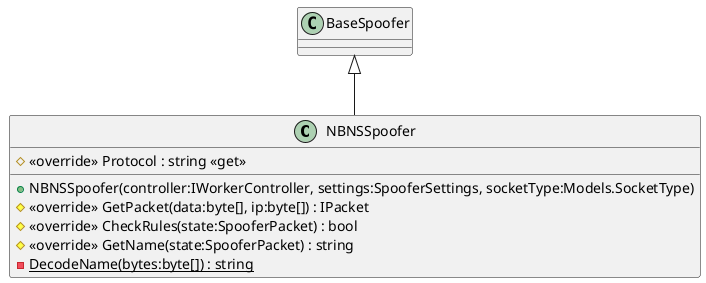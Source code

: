 @startuml
class NBNSSpoofer {
    # <<override>> Protocol : string <<get>>
    + NBNSSpoofer(controller:IWorkerController, settings:SpooferSettings, socketType:Models.SocketType)
    # <<override>> GetPacket(data:byte[], ip:byte[]) : IPacket
    # <<override>> CheckRules(state:SpooferPacket) : bool
    # <<override>> GetName(state:SpooferPacket) : string
    - {static} DecodeName(bytes:byte[]) : string
}
BaseSpoofer <|-- NBNSSpoofer
@enduml
